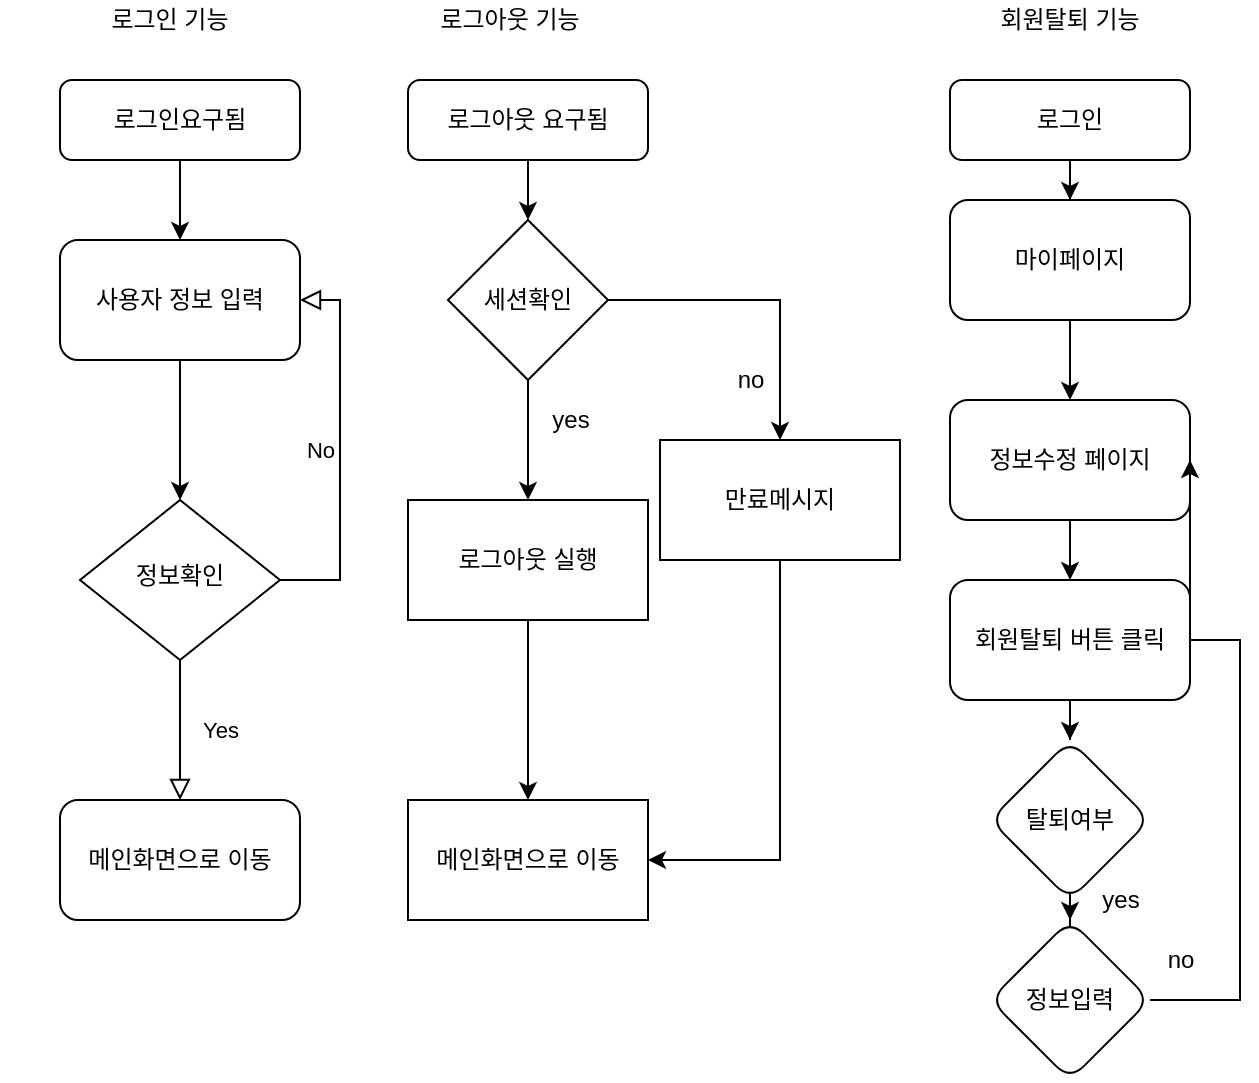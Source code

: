 <mxfile version="13.5.7" type="github">
  <diagram id="C5RBs43oDa-KdzZeNtuy" name="Page-1">
    <mxGraphModel dx="1026" dy="627" grid="1" gridSize="10" guides="1" tooltips="1" connect="1" arrows="1" fold="1" page="1" pageScale="1" pageWidth="827" pageHeight="1169" math="0" shadow="0">
      <root>
        <mxCell id="WIyWlLk6GJQsqaUBKTNV-0" />
        <mxCell id="WIyWlLk6GJQsqaUBKTNV-1" parent="WIyWlLk6GJQsqaUBKTNV-0" />
        <mxCell id="LUTRYHdeON9_UCQ0J5x3-24" value="" style="edgeStyle=orthogonalEdgeStyle;rounded=0;orthogonalLoop=1;jettySize=auto;html=1;" edge="1" parent="WIyWlLk6GJQsqaUBKTNV-1" source="WIyWlLk6GJQsqaUBKTNV-3" target="LUTRYHdeON9_UCQ0J5x3-2">
          <mxGeometry relative="1" as="geometry" />
        </mxCell>
        <mxCell id="WIyWlLk6GJQsqaUBKTNV-3" value="로그인요구됨" style="rounded=1;whiteSpace=wrap;html=1;fontSize=12;glass=0;strokeWidth=1;shadow=0;" parent="WIyWlLk6GJQsqaUBKTNV-1" vertex="1">
          <mxGeometry x="60" y="60" width="120" height="40" as="geometry" />
        </mxCell>
        <mxCell id="WIyWlLk6GJQsqaUBKTNV-4" value="Yes" style="rounded=0;html=1;jettySize=auto;orthogonalLoop=1;fontSize=11;endArrow=block;endFill=0;endSize=8;strokeWidth=1;shadow=0;labelBackgroundColor=none;edgeStyle=orthogonalEdgeStyle;exitX=0.5;exitY=1;exitDx=0;exitDy=0;" parent="WIyWlLk6GJQsqaUBKTNV-1" source="WIyWlLk6GJQsqaUBKTNV-6" edge="1">
          <mxGeometry y="20" relative="1" as="geometry">
            <mxPoint as="offset" />
            <mxPoint x="120" y="410" as="sourcePoint" />
            <mxPoint x="120" y="420" as="targetPoint" />
          </mxGeometry>
        </mxCell>
        <mxCell id="WIyWlLk6GJQsqaUBKTNV-5" value="No" style="edgeStyle=orthogonalEdgeStyle;rounded=0;html=1;jettySize=auto;orthogonalLoop=1;fontSize=11;endArrow=block;endFill=0;endSize=8;strokeWidth=1;shadow=0;labelBackgroundColor=none;entryX=1;entryY=0.5;entryDx=0;entryDy=0;" parent="WIyWlLk6GJQsqaUBKTNV-1" source="WIyWlLk6GJQsqaUBKTNV-6" target="LUTRYHdeON9_UCQ0J5x3-2" edge="1">
          <mxGeometry y="10" relative="1" as="geometry">
            <mxPoint as="offset" />
            <mxPoint x="240" y="310" as="targetPoint" />
            <Array as="points">
              <mxPoint x="200" y="310" />
              <mxPoint x="200" y="170" />
            </Array>
          </mxGeometry>
        </mxCell>
        <mxCell id="WIyWlLk6GJQsqaUBKTNV-6" value="정보확인" style="rhombus;whiteSpace=wrap;html=1;shadow=0;fontFamily=Helvetica;fontSize=12;align=center;strokeWidth=1;spacing=6;spacingTop=-4;" parent="WIyWlLk6GJQsqaUBKTNV-1" vertex="1">
          <mxGeometry x="70" y="270" width="100" height="80" as="geometry" />
        </mxCell>
        <mxCell id="LUTRYHdeON9_UCQ0J5x3-0" value="로그인 기능" style="text;html=1;strokeColor=none;fillColor=none;align=center;verticalAlign=middle;whiteSpace=wrap;rounded=0;" vertex="1" parent="WIyWlLk6GJQsqaUBKTNV-1">
          <mxGeometry x="30" y="20" width="170" height="20" as="geometry" />
        </mxCell>
        <mxCell id="LUTRYHdeON9_UCQ0J5x3-1" value="메인화면으로 이동" style="rounded=1;whiteSpace=wrap;html=1;" vertex="1" parent="WIyWlLk6GJQsqaUBKTNV-1">
          <mxGeometry x="60" y="420" width="120" height="60" as="geometry" />
        </mxCell>
        <mxCell id="LUTRYHdeON9_UCQ0J5x3-25" value="" style="edgeStyle=orthogonalEdgeStyle;rounded=0;orthogonalLoop=1;jettySize=auto;html=1;" edge="1" parent="WIyWlLk6GJQsqaUBKTNV-1" source="LUTRYHdeON9_UCQ0J5x3-2" target="WIyWlLk6GJQsqaUBKTNV-6">
          <mxGeometry relative="1" as="geometry" />
        </mxCell>
        <mxCell id="LUTRYHdeON9_UCQ0J5x3-2" value="사용자 정보 입력" style="rounded=1;whiteSpace=wrap;html=1;" vertex="1" parent="WIyWlLk6GJQsqaUBKTNV-1">
          <mxGeometry x="60" y="140" width="120" height="60" as="geometry" />
        </mxCell>
        <mxCell id="LUTRYHdeON9_UCQ0J5x3-26" value="" style="edgeStyle=orthogonalEdgeStyle;rounded=0;orthogonalLoop=1;jettySize=auto;html=1;" edge="1" parent="WIyWlLk6GJQsqaUBKTNV-1" source="LUTRYHdeON9_UCQ0J5x3-13" target="LUTRYHdeON9_UCQ0J5x3-21">
          <mxGeometry relative="1" as="geometry" />
        </mxCell>
        <mxCell id="LUTRYHdeON9_UCQ0J5x3-13" value="로그아웃 요구됨" style="rounded=1;whiteSpace=wrap;html=1;fontSize=12;glass=0;strokeWidth=1;shadow=0;" vertex="1" parent="WIyWlLk6GJQsqaUBKTNV-1">
          <mxGeometry x="234" y="60" width="120" height="40" as="geometry" />
        </mxCell>
        <mxCell id="LUTRYHdeON9_UCQ0J5x3-17" value="로그아웃 기능" style="text;html=1;strokeColor=none;fillColor=none;align=center;verticalAlign=middle;whiteSpace=wrap;rounded=0;" vertex="1" parent="WIyWlLk6GJQsqaUBKTNV-1">
          <mxGeometry x="200" y="20" width="170" height="20" as="geometry" />
        </mxCell>
        <mxCell id="LUTRYHdeON9_UCQ0J5x3-36" value="" style="edgeStyle=orthogonalEdgeStyle;rounded=0;orthogonalLoop=1;jettySize=auto;html=1;" edge="1" parent="WIyWlLk6GJQsqaUBKTNV-1" source="LUTRYHdeON9_UCQ0J5x3-21" target="LUTRYHdeON9_UCQ0J5x3-35">
          <mxGeometry relative="1" as="geometry" />
        </mxCell>
        <mxCell id="LUTRYHdeON9_UCQ0J5x3-43" value="" style="edgeStyle=orthogonalEdgeStyle;rounded=0;orthogonalLoop=1;jettySize=auto;html=1;" edge="1" parent="WIyWlLk6GJQsqaUBKTNV-1" source="LUTRYHdeON9_UCQ0J5x3-21" target="LUTRYHdeON9_UCQ0J5x3-42">
          <mxGeometry relative="1" as="geometry" />
        </mxCell>
        <mxCell id="LUTRYHdeON9_UCQ0J5x3-21" value="세션확인" style="rhombus;whiteSpace=wrap;html=1;" vertex="1" parent="WIyWlLk6GJQsqaUBKTNV-1">
          <mxGeometry x="254" y="130" width="80" height="80" as="geometry" />
        </mxCell>
        <mxCell id="LUTRYHdeON9_UCQ0J5x3-40" value="" style="edgeStyle=orthogonalEdgeStyle;rounded=0;orthogonalLoop=1;jettySize=auto;html=1;" edge="1" parent="WIyWlLk6GJQsqaUBKTNV-1" source="LUTRYHdeON9_UCQ0J5x3-35" target="LUTRYHdeON9_UCQ0J5x3-39">
          <mxGeometry relative="1" as="geometry" />
        </mxCell>
        <mxCell id="LUTRYHdeON9_UCQ0J5x3-35" value="로그아웃 실행" style="whiteSpace=wrap;html=1;" vertex="1" parent="WIyWlLk6GJQsqaUBKTNV-1">
          <mxGeometry x="234" y="270" width="120" height="60" as="geometry" />
        </mxCell>
        <mxCell id="LUTRYHdeON9_UCQ0J5x3-38" value="yes" style="text;html=1;align=center;verticalAlign=middle;resizable=0;points=[];autosize=1;" vertex="1" parent="WIyWlLk6GJQsqaUBKTNV-1">
          <mxGeometry x="300" y="220" width="30" height="20" as="geometry" />
        </mxCell>
        <mxCell id="LUTRYHdeON9_UCQ0J5x3-39" value="메인화면으로 이동" style="whiteSpace=wrap;html=1;" vertex="1" parent="WIyWlLk6GJQsqaUBKTNV-1">
          <mxGeometry x="234" y="420" width="120" height="60" as="geometry" />
        </mxCell>
        <mxCell id="LUTRYHdeON9_UCQ0J5x3-45" style="edgeStyle=orthogonalEdgeStyle;rounded=0;orthogonalLoop=1;jettySize=auto;html=1;exitX=0.5;exitY=1;exitDx=0;exitDy=0;entryX=1;entryY=0.5;entryDx=0;entryDy=0;" edge="1" parent="WIyWlLk6GJQsqaUBKTNV-1" source="LUTRYHdeON9_UCQ0J5x3-42" target="LUTRYHdeON9_UCQ0J5x3-39">
          <mxGeometry relative="1" as="geometry" />
        </mxCell>
        <mxCell id="LUTRYHdeON9_UCQ0J5x3-42" value="만료메시지" style="whiteSpace=wrap;html=1;" vertex="1" parent="WIyWlLk6GJQsqaUBKTNV-1">
          <mxGeometry x="360" y="240" width="120" height="60" as="geometry" />
        </mxCell>
        <mxCell id="LUTRYHdeON9_UCQ0J5x3-44" value="no" style="text;html=1;align=center;verticalAlign=middle;resizable=0;points=[];autosize=1;" vertex="1" parent="WIyWlLk6GJQsqaUBKTNV-1">
          <mxGeometry x="390" y="200" width="30" height="20" as="geometry" />
        </mxCell>
        <mxCell id="LUTRYHdeON9_UCQ0J5x3-46" value="회원탈퇴 기능" style="text;html=1;strokeColor=none;fillColor=none;align=center;verticalAlign=middle;whiteSpace=wrap;rounded=0;" vertex="1" parent="WIyWlLk6GJQsqaUBKTNV-1">
          <mxGeometry x="480" y="20" width="170" height="20" as="geometry" />
        </mxCell>
        <mxCell id="LUTRYHdeON9_UCQ0J5x3-49" value="" style="edgeStyle=orthogonalEdgeStyle;rounded=0;orthogonalLoop=1;jettySize=auto;html=1;" edge="1" parent="WIyWlLk6GJQsqaUBKTNV-1" source="LUTRYHdeON9_UCQ0J5x3-47" target="LUTRYHdeON9_UCQ0J5x3-48">
          <mxGeometry relative="1" as="geometry" />
        </mxCell>
        <mxCell id="LUTRYHdeON9_UCQ0J5x3-47" value="로그인" style="rounded=1;whiteSpace=wrap;html=1;fontSize=12;glass=0;strokeWidth=1;shadow=0;" vertex="1" parent="WIyWlLk6GJQsqaUBKTNV-1">
          <mxGeometry x="505" y="60" width="120" height="40" as="geometry" />
        </mxCell>
        <mxCell id="LUTRYHdeON9_UCQ0J5x3-51" value="" style="edgeStyle=orthogonalEdgeStyle;rounded=0;orthogonalLoop=1;jettySize=auto;html=1;" edge="1" parent="WIyWlLk6GJQsqaUBKTNV-1" source="LUTRYHdeON9_UCQ0J5x3-48" target="LUTRYHdeON9_UCQ0J5x3-50">
          <mxGeometry relative="1" as="geometry" />
        </mxCell>
        <mxCell id="LUTRYHdeON9_UCQ0J5x3-48" value="마이페이지" style="whiteSpace=wrap;html=1;rounded=1;shadow=0;strokeWidth=1;glass=0;" vertex="1" parent="WIyWlLk6GJQsqaUBKTNV-1">
          <mxGeometry x="505" y="120" width="120" height="60" as="geometry" />
        </mxCell>
        <mxCell id="LUTRYHdeON9_UCQ0J5x3-53" value="" style="edgeStyle=orthogonalEdgeStyle;rounded=0;orthogonalLoop=1;jettySize=auto;html=1;" edge="1" parent="WIyWlLk6GJQsqaUBKTNV-1" source="LUTRYHdeON9_UCQ0J5x3-50" target="LUTRYHdeON9_UCQ0J5x3-52">
          <mxGeometry relative="1" as="geometry" />
        </mxCell>
        <mxCell id="LUTRYHdeON9_UCQ0J5x3-50" value="정보수정 페이지" style="whiteSpace=wrap;html=1;rounded=1;shadow=0;strokeWidth=1;glass=0;" vertex="1" parent="WIyWlLk6GJQsqaUBKTNV-1">
          <mxGeometry x="505" y="220" width="120" height="60" as="geometry" />
        </mxCell>
        <mxCell id="LUTRYHdeON9_UCQ0J5x3-55" value="" style="edgeStyle=orthogonalEdgeStyle;rounded=0;orthogonalLoop=1;jettySize=auto;html=1;" edge="1" parent="WIyWlLk6GJQsqaUBKTNV-1" source="LUTRYHdeON9_UCQ0J5x3-52" target="LUTRYHdeON9_UCQ0J5x3-54">
          <mxGeometry relative="1" as="geometry" />
        </mxCell>
        <mxCell id="LUTRYHdeON9_UCQ0J5x3-52" value="회원탈퇴 버튼 클릭" style="whiteSpace=wrap;html=1;rounded=1;shadow=0;strokeWidth=1;glass=0;" vertex="1" parent="WIyWlLk6GJQsqaUBKTNV-1">
          <mxGeometry x="505" y="310" width="120" height="60" as="geometry" />
        </mxCell>
        <mxCell id="LUTRYHdeON9_UCQ0J5x3-57" value="" style="edgeStyle=orthogonalEdgeStyle;rounded=0;orthogonalLoop=1;jettySize=auto;html=1;" edge="1" parent="WIyWlLk6GJQsqaUBKTNV-1" source="LUTRYHdeON9_UCQ0J5x3-54" target="LUTRYHdeON9_UCQ0J5x3-56">
          <mxGeometry relative="1" as="geometry" />
        </mxCell>
        <mxCell id="LUTRYHdeON9_UCQ0J5x3-54" value="탈퇴여부" style="rhombus;whiteSpace=wrap;html=1;rounded=1;shadow=0;strokeWidth=1;glass=0;" vertex="1" parent="WIyWlLk6GJQsqaUBKTNV-1">
          <mxGeometry x="525" y="390" width="80" height="80" as="geometry" />
        </mxCell>
        <mxCell id="LUTRYHdeON9_UCQ0J5x3-59" style="edgeStyle=orthogonalEdgeStyle;rounded=0;orthogonalLoop=1;jettySize=auto;html=1;exitX=1;exitY=0.5;exitDx=0;exitDy=0;entryX=1;entryY=0.5;entryDx=0;entryDy=0;" edge="1" parent="WIyWlLk6GJQsqaUBKTNV-1" source="LUTRYHdeON9_UCQ0J5x3-56" target="LUTRYHdeON9_UCQ0J5x3-50">
          <mxGeometry relative="1" as="geometry">
            <Array as="points">
              <mxPoint x="650" y="520" />
              <mxPoint x="650" y="340" />
              <mxPoint x="625" y="340" />
            </Array>
          </mxGeometry>
        </mxCell>
        <mxCell id="LUTRYHdeON9_UCQ0J5x3-56" value="정보입력" style="rhombus;whiteSpace=wrap;html=1;rounded=1;shadow=0;strokeWidth=1;glass=0;" vertex="1" parent="WIyWlLk6GJQsqaUBKTNV-1">
          <mxGeometry x="525" y="480" width="80" height="80" as="geometry" />
        </mxCell>
        <mxCell id="LUTRYHdeON9_UCQ0J5x3-58" value="yes" style="text;html=1;align=center;verticalAlign=middle;resizable=0;points=[];autosize=1;" vertex="1" parent="WIyWlLk6GJQsqaUBKTNV-1">
          <mxGeometry x="575" y="460" width="30" height="20" as="geometry" />
        </mxCell>
        <mxCell id="LUTRYHdeON9_UCQ0J5x3-60" value="no" style="text;html=1;align=center;verticalAlign=middle;resizable=0;points=[];autosize=1;" vertex="1" parent="WIyWlLk6GJQsqaUBKTNV-1">
          <mxGeometry x="605" y="490" width="30" height="20" as="geometry" />
        </mxCell>
      </root>
    </mxGraphModel>
  </diagram>
</mxfile>

